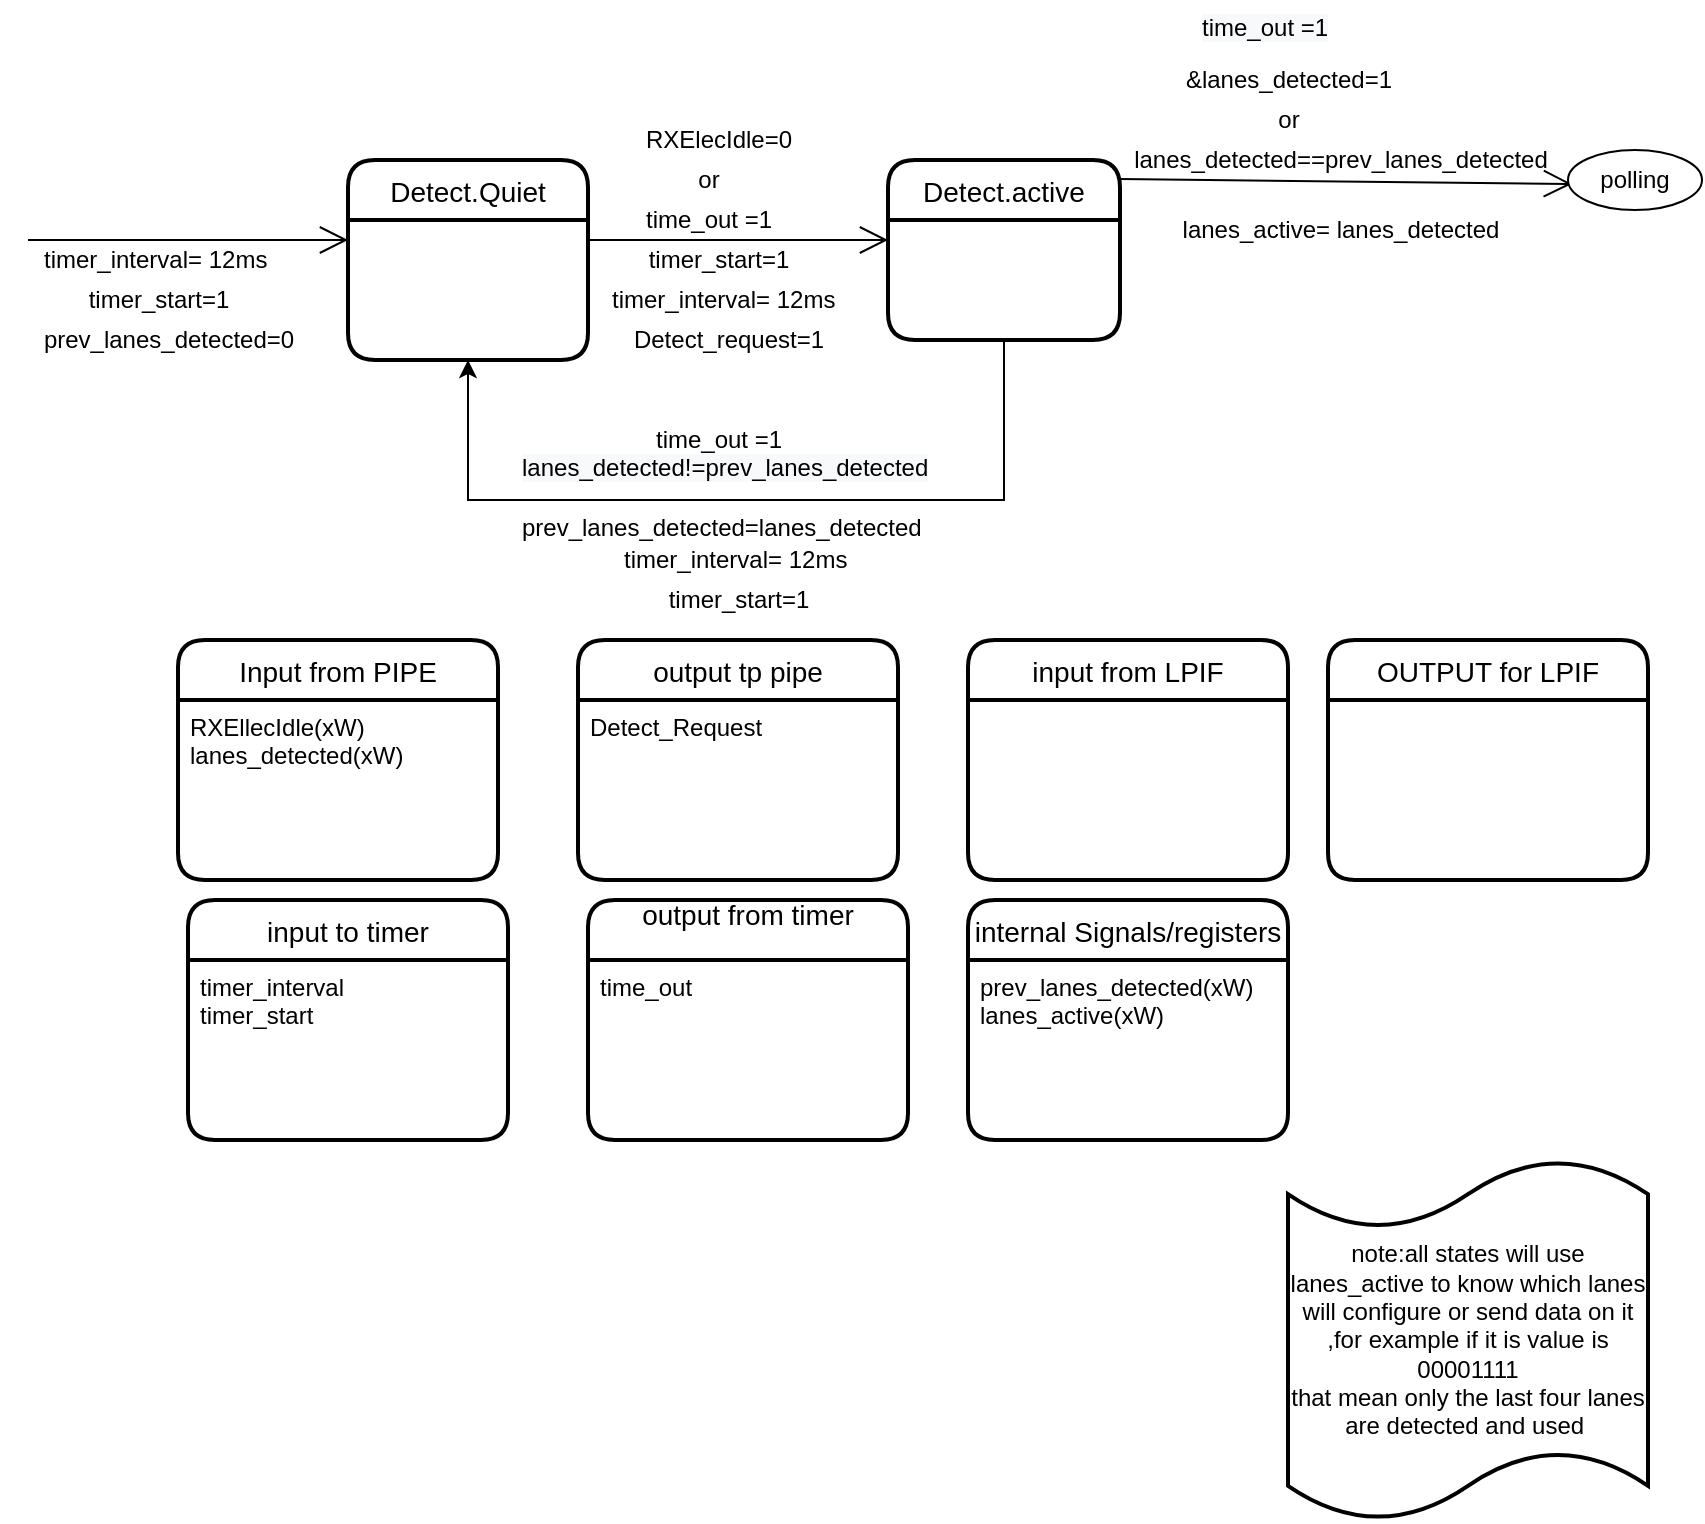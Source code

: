<mxfile version="14.2.7" type="google"><diagram id="-_d5IDdAzGHoNNv28E5a" name="Page-1"><mxGraphModel dx="1695" dy="393" grid="1" gridSize="10" guides="1" tooltips="1" connect="1" arrows="1" fold="1" page="1" pageScale="1" pageWidth="827" pageHeight="1169" math="0" shadow="0"><root><mxCell id="0"/><mxCell id="1" parent="0"/><mxCell id="6CbjkRc31A_Qu3LShJSH-1" value="Detect.Quiet" style="swimlane;childLayout=stackLayout;horizontal=1;startSize=30;horizontalStack=0;rounded=1;fontSize=14;fontStyle=0;strokeWidth=2;resizeParent=0;resizeLast=1;shadow=0;dashed=0;align=center;" parent="1" vertex="1"><mxGeometry x="160" y="150" width="120" height="100" as="geometry"/></mxCell><mxCell id="6CbjkRc31A_Qu3LShJSH-3" value="" style="endArrow=open;endFill=1;endSize=12;html=1;" parent="1" edge="1"><mxGeometry width="160" relative="1" as="geometry"><mxPoint x="280" y="190" as="sourcePoint"/><mxPoint x="430" y="190" as="targetPoint"/></mxGeometry></mxCell><mxCell id="6CbjkRc31A_Qu3LShJSH-5" value="RXElecIdle=0" style="text;html=1;align=center;verticalAlign=middle;resizable=0;points=[];autosize=1;" parent="1" vertex="1"><mxGeometry x="300" y="130" width="90" height="20" as="geometry"/></mxCell><mxCell id="6CbjkRc31A_Qu3LShJSH-6" value="time_out =1" style="text;html=1;align=center;verticalAlign=middle;resizable=0;points=[];autosize=1;" parent="1" vertex="1"><mxGeometry x="300" y="170" width="80" height="20" as="geometry"/></mxCell><mxCell id="6CbjkRc31A_Qu3LShJSH-7" value="Input from PIPE" style="swimlane;childLayout=stackLayout;horizontal=1;startSize=30;horizontalStack=0;rounded=1;fontSize=14;fontStyle=0;strokeWidth=2;resizeParent=0;resizeLast=1;shadow=0;dashed=0;align=center;" parent="1" vertex="1"><mxGeometry x="75" y="390" width="160" height="120" as="geometry"/></mxCell><mxCell id="6CbjkRc31A_Qu3LShJSH-8" value="RXEllecIdle(xW)&#10;lanes_detected(xW)" style="align=left;strokeColor=none;fillColor=none;spacingLeft=4;fontSize=12;verticalAlign=top;resizable=0;rotatable=0;part=1;" parent="6CbjkRc31A_Qu3LShJSH-7" vertex="1"><mxGeometry y="30" width="160" height="90" as="geometry"/></mxCell><mxCell id="6CbjkRc31A_Qu3LShJSH-9" value="output tp pipe" style="swimlane;childLayout=stackLayout;horizontal=1;startSize=30;horizontalStack=0;rounded=1;fontSize=14;fontStyle=0;strokeWidth=2;resizeParent=0;resizeLast=1;shadow=0;dashed=0;align=center;" parent="1" vertex="1"><mxGeometry x="275" y="390" width="160" height="120" as="geometry"/></mxCell><mxCell id="6CbjkRc31A_Qu3LShJSH-10" value="Detect_Request" style="align=left;strokeColor=none;fillColor=none;spacingLeft=4;fontSize=12;verticalAlign=top;resizable=0;rotatable=0;part=1;" parent="6CbjkRc31A_Qu3LShJSH-9" vertex="1"><mxGeometry y="30" width="160" height="90" as="geometry"/></mxCell><mxCell id="6CbjkRc31A_Qu3LShJSH-11" value="input from LPIF" style="swimlane;childLayout=stackLayout;horizontal=1;startSize=30;horizontalStack=0;rounded=1;fontSize=14;fontStyle=0;strokeWidth=2;resizeParent=0;resizeLast=1;shadow=0;dashed=0;align=center;" parent="1" vertex="1"><mxGeometry x="470" y="390" width="160" height="120" as="geometry"/></mxCell><mxCell id="6CbjkRc31A_Qu3LShJSH-13" value="OUTPUT for LPIF" style="swimlane;childLayout=stackLayout;horizontal=1;startSize=30;horizontalStack=0;rounded=1;fontSize=14;fontStyle=0;strokeWidth=2;resizeParent=0;resizeLast=1;shadow=0;dashed=0;align=center;" parent="1" vertex="1"><mxGeometry x="650" y="390" width="160" height="120" as="geometry"/></mxCell><mxCell id="6CbjkRc31A_Qu3LShJSH-15" value="input to timer" style="swimlane;childLayout=stackLayout;horizontal=1;startSize=30;horizontalStack=0;rounded=1;fontSize=14;fontStyle=0;strokeWidth=2;resizeParent=0;resizeLast=1;shadow=0;dashed=0;align=center;" parent="1" vertex="1"><mxGeometry x="80" y="520" width="160" height="120" as="geometry"/></mxCell><mxCell id="6CbjkRc31A_Qu3LShJSH-16" value="timer_interval&#10;timer_start" style="align=left;strokeColor=none;fillColor=none;spacingLeft=4;fontSize=12;verticalAlign=top;resizable=0;rotatable=0;part=1;" parent="6CbjkRc31A_Qu3LShJSH-15" vertex="1"><mxGeometry y="30" width="160" height="90" as="geometry"/></mxCell><mxCell id="6CbjkRc31A_Qu3LShJSH-17" value="output from timer&#10;" style="swimlane;childLayout=stackLayout;horizontal=1;startSize=30;horizontalStack=0;rounded=1;fontSize=14;fontStyle=0;strokeWidth=2;resizeParent=0;resizeLast=1;shadow=0;dashed=0;align=center;" parent="1" vertex="1"><mxGeometry x="280" y="520" width="160" height="120" as="geometry"/></mxCell><mxCell id="6CbjkRc31A_Qu3LShJSH-18" value="time_out" style="align=left;strokeColor=none;fillColor=none;spacingLeft=4;fontSize=12;verticalAlign=top;resizable=0;rotatable=0;part=1;" parent="6CbjkRc31A_Qu3LShJSH-17" vertex="1"><mxGeometry y="30" width="160" height="90" as="geometry"/></mxCell><mxCell id="6CbjkRc31A_Qu3LShJSH-19" value="" style="endArrow=open;endFill=1;endSize=12;html=1;" parent="1" edge="1"><mxGeometry width="160" relative="1" as="geometry"><mxPoint y="190" as="sourcePoint"/><mxPoint x="160" y="190" as="targetPoint"/></mxGeometry></mxCell><mxCell id="6CbjkRc31A_Qu3LShJSH-20" value="timer_interval= 12ms&amp;nbsp;" style="text;html=1;align=center;verticalAlign=middle;resizable=0;points=[];autosize=1;" parent="1" vertex="1"><mxGeometry y="190" width="130" height="20" as="geometry"/></mxCell><mxCell id="6CbjkRc31A_Qu3LShJSH-21" value="timer_start=1" style="text;html=1;align=center;verticalAlign=middle;resizable=0;points=[];autosize=1;" parent="1" vertex="1"><mxGeometry x="300" y="190" width="90" height="20" as="geometry"/></mxCell><mxCell id="6CbjkRc31A_Qu3LShJSH-42" style="edgeStyle=orthogonalEdgeStyle;rounded=0;orthogonalLoop=1;jettySize=auto;html=1;exitX=0.5;exitY=1;exitDx=0;exitDy=0;entryX=0.5;entryY=1;entryDx=0;entryDy=0;" parent="1" source="6CbjkRc31A_Qu3LShJSH-22" target="6CbjkRc31A_Qu3LShJSH-1" edge="1"><mxGeometry relative="1" as="geometry"><Array as="points"><mxPoint x="488" y="320"/><mxPoint x="220" y="320"/></Array></mxGeometry></mxCell><mxCell id="6CbjkRc31A_Qu3LShJSH-22" value="Detect.active" style="swimlane;childLayout=stackLayout;horizontal=1;startSize=30;horizontalStack=0;rounded=1;fontSize=14;fontStyle=0;strokeWidth=2;resizeParent=0;resizeLast=1;shadow=0;dashed=0;align=center;" parent="1" vertex="1"><mxGeometry x="430" y="150" width="116" height="90" as="geometry"/></mxCell><mxCell id="6CbjkRc31A_Qu3LShJSH-25" value="timer_start=1" style="text;html=1;align=center;verticalAlign=middle;resizable=0;points=[];autosize=1;" parent="1" vertex="1"><mxGeometry x="20" y="210" width="90" height="20" as="geometry"/></mxCell><mxCell id="6CbjkRc31A_Qu3LShJSH-26" value="Detect_request=1" style="text;html=1;align=center;verticalAlign=middle;resizable=0;points=[];autosize=1;" parent="1" vertex="1"><mxGeometry x="295" y="230" width="110" height="20" as="geometry"/></mxCell><mxCell id="6CbjkRc31A_Qu3LShJSH-24" value="timer_interval= 12ms&amp;nbsp;" style="text;html=1;align=center;verticalAlign=middle;resizable=0;points=[];autosize=1;" parent="1" vertex="1"><mxGeometry x="284" y="210" width="130" height="20" as="geometry"/></mxCell><mxCell id="6CbjkRc31A_Qu3LShJSH-29" value="" style="endArrow=open;endFill=1;endSize=12;html=1;entryX=1.027;entryY=1.1;entryDx=0;entryDy=0;entryPerimeter=0;" parent="1" target="6CbjkRc31A_Qu3LShJSH-38" edge="1"><mxGeometry width="160" relative="1" as="geometry"><mxPoint x="546" y="159.5" as="sourcePoint"/><mxPoint x="750" y="160" as="targetPoint"/></mxGeometry></mxCell><mxCell id="6CbjkRc31A_Qu3LShJSH-31" value="internal Signals/registers" style="swimlane;childLayout=stackLayout;horizontal=1;startSize=30;horizontalStack=0;rounded=1;fontSize=14;fontStyle=0;strokeWidth=2;resizeParent=0;resizeLast=1;shadow=0;dashed=0;align=center;" parent="1" vertex="1"><mxGeometry x="470" y="520" width="160" height="120" as="geometry"/></mxCell><mxCell id="6CbjkRc31A_Qu3LShJSH-32" value="prev_lanes_detected(xW)&#10;lanes_active(xW)" style="align=left;strokeColor=none;fillColor=none;spacingLeft=4;fontSize=12;verticalAlign=top;resizable=0;rotatable=0;part=1;" parent="6CbjkRc31A_Qu3LShJSH-31" vertex="1"><mxGeometry y="30" width="160" height="90" as="geometry"/></mxCell><mxCell id="6CbjkRc31A_Qu3LShJSH-34" value="&amp;amp;lanes_detected=1" style="text;html=1;align=center;verticalAlign=middle;resizable=0;points=[];autosize=1;" parent="1" vertex="1"><mxGeometry x="570" y="100" width="120" height="20" as="geometry"/></mxCell><mxCell id="6CbjkRc31A_Qu3LShJSH-35" value="&lt;span style=&quot;text-align: left&quot;&gt;prev_lanes_detected=0&lt;/span&gt;" style="text;html=1;align=center;verticalAlign=middle;resizable=0;points=[];autosize=1;" parent="1" vertex="1"><mxGeometry y="230" width="140" height="20" as="geometry"/></mxCell><mxCell id="6CbjkRc31A_Qu3LShJSH-36" value="polling" style="ellipse;whiteSpace=wrap;html=1;align=center;" parent="1" vertex="1"><mxGeometry x="770" y="145" width="67" height="30" as="geometry"/></mxCell><mxCell id="6CbjkRc31A_Qu3LShJSH-37" value="or" style="text;html=1;align=center;verticalAlign=middle;resizable=0;points=[];autosize=1;" parent="1" vertex="1"><mxGeometry x="615" y="120" width="30" height="20" as="geometry"/></mxCell><mxCell id="6CbjkRc31A_Qu3LShJSH-38" value="lanes_detected==prev_lanes_detected" style="text;html=1;align=center;verticalAlign=middle;resizable=0;points=[];autosize=1;" parent="1" vertex="1"><mxGeometry x="546" y="140" width="220" height="20" as="geometry"/></mxCell><mxCell id="6CbjkRc31A_Qu3LShJSH-40" value="or" style="text;html=1;align=center;verticalAlign=middle;resizable=0;points=[];autosize=1;" parent="1" vertex="1"><mxGeometry x="325" y="150" width="30" height="20" as="geometry"/></mxCell><mxCell id="6CbjkRc31A_Qu3LShJSH-43" value="&lt;span style=&quot;color: rgb(0 , 0 , 0) ; font-family: &amp;#34;helvetica&amp;#34; ; font-size: 12px ; font-style: normal ; font-weight: 400 ; letter-spacing: normal ; text-align: center ; text-indent: 0px ; text-transform: none ; word-spacing: 0px ; background-color: rgb(248 , 249 , 250) ; display: inline ; float: none&quot;&gt;lanes_detected!=prev_lanes_detected&lt;/span&gt;" style="text;whiteSpace=wrap;html=1;" parent="1" vertex="1"><mxGeometry x="245" y="290" width="230" height="30" as="geometry"/></mxCell><mxCell id="6CbjkRc31A_Qu3LShJSH-45" value="&lt;div style=&quot;text-align: center&quot;&gt;&lt;span&gt;&lt;font face=&quot;helvetica&quot;&gt;prev_lanes_detected=lanes_detected&lt;/font&gt;&lt;/span&gt;&lt;/div&gt;" style="text;whiteSpace=wrap;html=1;" parent="1" vertex="1"><mxGeometry x="245" y="320" width="230" height="30" as="geometry"/></mxCell><mxCell id="6CbjkRc31A_Qu3LShJSH-46" value="timer_interval= 12ms&amp;nbsp;" style="text;html=1;align=center;verticalAlign=middle;resizable=0;points=[];autosize=1;" parent="1" vertex="1"><mxGeometry x="290" y="340" width="130" height="20" as="geometry"/></mxCell><mxCell id="6CbjkRc31A_Qu3LShJSH-47" value="timer_start=1" style="text;html=1;align=center;verticalAlign=middle;resizable=0;points=[];autosize=1;" parent="1" vertex="1"><mxGeometry x="310" y="360" width="90" height="20" as="geometry"/></mxCell><mxCell id="6CbjkRc31A_Qu3LShJSH-48" value="&lt;span style=&quot;color: rgb(0, 0, 0); font-family: helvetica; font-size: 12px; font-style: normal; font-weight: 400; letter-spacing: normal; text-align: center; text-indent: 0px; text-transform: none; word-spacing: 0px; background-color: rgb(248, 249, 250); display: inline; float: none;&quot;&gt;time_out =1&lt;/span&gt;" style="text;whiteSpace=wrap;html=1;" parent="1" vertex="1"><mxGeometry x="585" y="70" width="90" height="30" as="geometry"/></mxCell><mxCell id="6CbjkRc31A_Qu3LShJSH-49" value="time_out =1" style="text;html=1;align=center;verticalAlign=middle;resizable=0;points=[];autosize=1;" parent="1" vertex="1"><mxGeometry x="305" y="280" width="80" height="20" as="geometry"/></mxCell><mxCell id="QyyyWihDSboAgA0-OQMf-1" value="note:all states will use lanes_active to know which lanes will configure or send data on it ,for example if it is value is 00001111&lt;br&gt;that mean only the last four lanes are detected and used&amp;nbsp;" style="shape=tape;whiteSpace=wrap;html=1;strokeWidth=2;size=0.19" parent="1" vertex="1"><mxGeometry x="630" y="650" width="180" height="180" as="geometry"/></mxCell><mxCell id="QyyyWihDSboAgA0-OQMf-3" value="lanes_active= lanes_detected" style="text;html=1;align=center;verticalAlign=middle;resizable=0;points=[];autosize=1;" parent="1" vertex="1"><mxGeometry x="571" y="175" width="170" height="20" as="geometry"/></mxCell></root></mxGraphModel></diagram></mxfile>